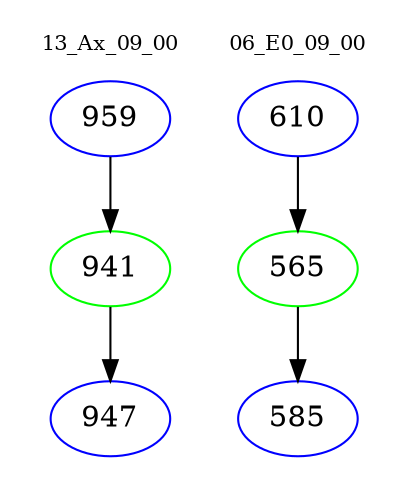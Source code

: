 digraph{
subgraph cluster_0 {
color = white
label = "13_Ax_09_00";
fontsize=10;
T0_959 [label="959", color="blue"]
T0_959 -> T0_941 [color="black"]
T0_941 [label="941", color="green"]
T0_941 -> T0_947 [color="black"]
T0_947 [label="947", color="blue"]
}
subgraph cluster_1 {
color = white
label = "06_E0_09_00";
fontsize=10;
T1_610 [label="610", color="blue"]
T1_610 -> T1_565 [color="black"]
T1_565 [label="565", color="green"]
T1_565 -> T1_585 [color="black"]
T1_585 [label="585", color="blue"]
}
}

